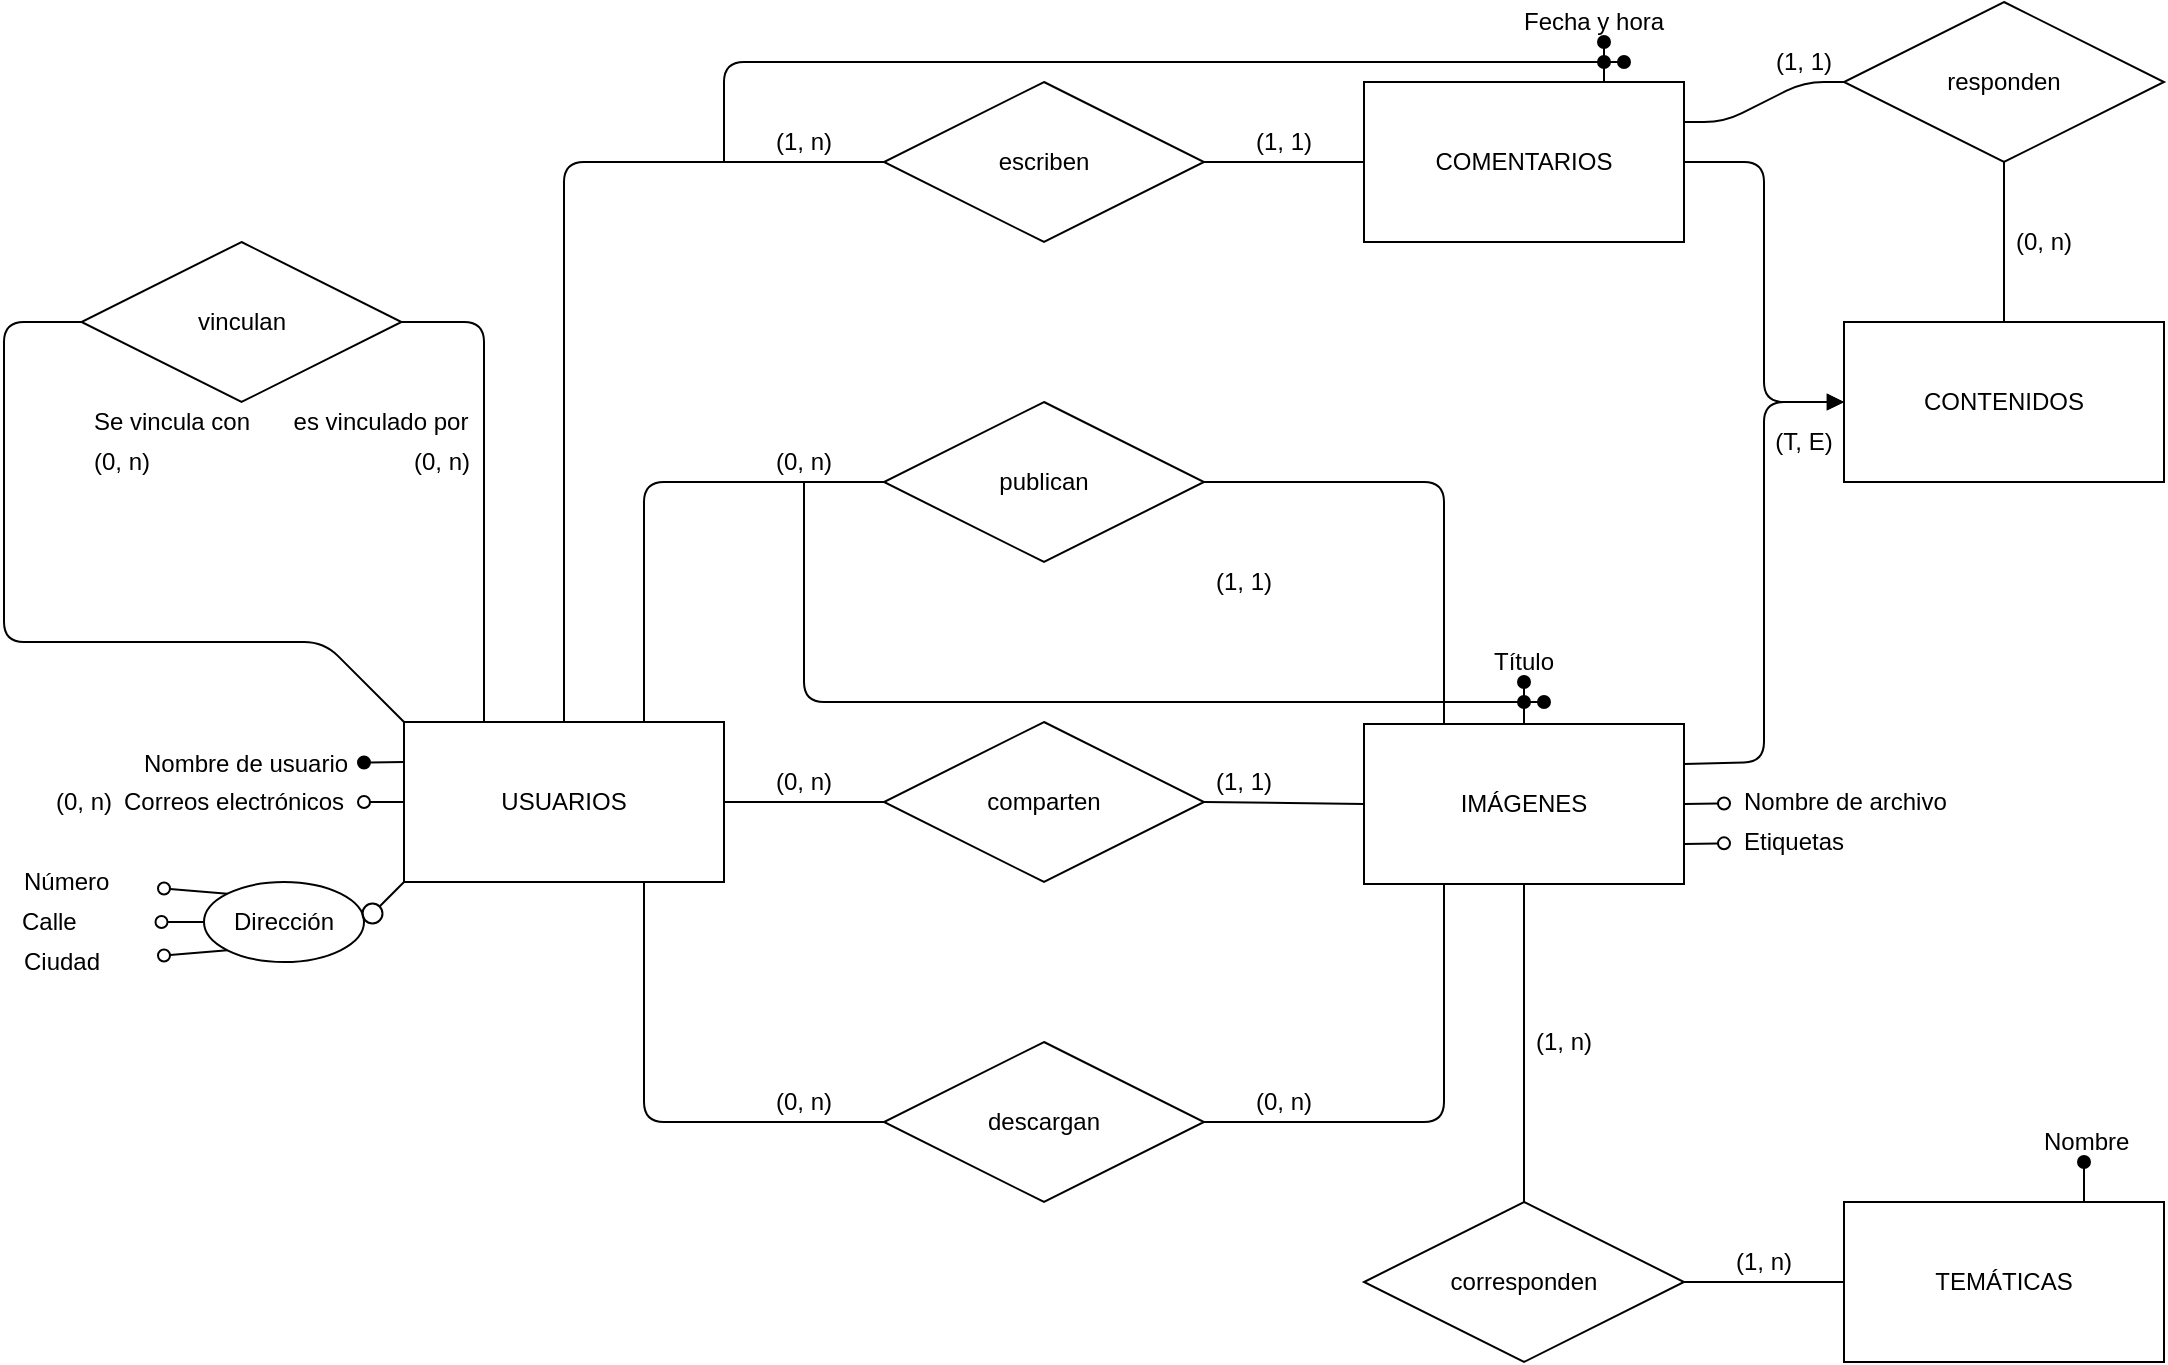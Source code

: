 <mxfile>
    <diagram id="EJRo2XQIPTbqcLN8qfdE" name="Página-1">
        <mxGraphModel dx="933" dy="-301" grid="1" gridSize="10" guides="1" tooltips="1" connect="1" arrows="1" fold="1" page="1" pageScale="1" pageWidth="1169" pageHeight="827" math="0" shadow="0">
            <root>
                <mxCell id="0"/>
                <mxCell id="1" parent="0"/>
                <mxCell id="91" style="edgeStyle=none;html=1;exitX=0.75;exitY=0;exitDx=0;exitDy=0;entryX=0;entryY=0.5;entryDx=0;entryDy=0;endArrow=none;endFill=0;" parent="1" source="63" target="68" edge="1">
                    <mxGeometry relative="1" as="geometry">
                        <Array as="points">
                            <mxPoint x="360" y="1120"/>
                        </Array>
                    </mxGeometry>
                </mxCell>
                <mxCell id="92" style="edgeStyle=none;html=1;exitX=1;exitY=0.5;exitDx=0;exitDy=0;entryX=0;entryY=0.5;entryDx=0;entryDy=0;endArrow=none;endFill=0;" parent="1" source="63" target="79" edge="1">
                    <mxGeometry relative="1" as="geometry"/>
                </mxCell>
                <mxCell id="93" style="edgeStyle=none;html=1;exitX=0.75;exitY=1;exitDx=0;exitDy=0;entryX=0;entryY=0.5;entryDx=0;entryDy=0;endArrow=none;endFill=0;" parent="1" source="63" target="83" edge="1">
                    <mxGeometry relative="1" as="geometry">
                        <Array as="points">
                            <mxPoint x="360" y="1440"/>
                        </Array>
                    </mxGeometry>
                </mxCell>
                <mxCell id="108" style="edgeStyle=none;html=1;exitX=0.5;exitY=0;exitDx=0;exitDy=0;endArrow=none;endFill=0;entryX=0;entryY=0.5;entryDx=0;entryDy=0;" parent="1" source="63" target="81" edge="1">
                    <mxGeometry relative="1" as="geometry">
                        <mxPoint x="357.22" y="1684.553" as="targetPoint"/>
                        <Array as="points">
                            <mxPoint x="320" y="960"/>
                        </Array>
                    </mxGeometry>
                </mxCell>
                <mxCell id="111" style="edgeStyle=none;html=1;entryX=1;entryY=0.5;entryDx=0;entryDy=0;endArrow=none;endFill=0;exitX=0.25;exitY=0;exitDx=0;exitDy=0;" parent="1" source="63" target="85" edge="1">
                    <mxGeometry relative="1" as="geometry">
                        <Array as="points">
                            <mxPoint x="280" y="1040"/>
                        </Array>
                    </mxGeometry>
                </mxCell>
                <mxCell id="63" value="USUARIOS" style="rounded=0;whiteSpace=wrap;html=1;" parent="1" vertex="1">
                    <mxGeometry x="240" y="1240" width="160" height="80" as="geometry"/>
                </mxCell>
                <mxCell id="101" style="edgeStyle=none;html=1;exitX=1;exitY=0.25;exitDx=0;exitDy=0;entryX=0;entryY=0.5;entryDx=0;entryDy=0;endArrow=none;endFill=0;" parent="1" source="66" target="77" edge="1">
                    <mxGeometry relative="1" as="geometry">
                        <Array as="points">
                            <mxPoint x="900" y="940"/>
                            <mxPoint x="940" y="920"/>
                        </Array>
                    </mxGeometry>
                </mxCell>
                <mxCell id="110" style="edgeStyle=none;html=1;entryX=0;entryY=0.5;entryDx=0;entryDy=0;endArrow=block;endFill=1;exitX=1;exitY=0.5;exitDx=0;exitDy=0;" parent="1" source="66" target="69" edge="1">
                    <mxGeometry relative="1" as="geometry">
                        <Array as="points">
                            <mxPoint x="920" y="960"/>
                            <mxPoint x="920" y="1080"/>
                        </Array>
                    </mxGeometry>
                </mxCell>
                <mxCell id="178" style="edgeStyle=none;html=1;exitX=0.75;exitY=0;exitDx=0;exitDy=0;entryX=0.5;entryY=1;entryDx=0;entryDy=0;endArrow=oval;endFill=1;" parent="1" source="66" target="175" edge="1">
                    <mxGeometry relative="1" as="geometry"/>
                </mxCell>
                <mxCell id="66" value="COMENTARIOS" style="rounded=0;whiteSpace=wrap;html=1;" parent="1" vertex="1">
                    <mxGeometry x="720" y="920" width="160" height="80" as="geometry"/>
                </mxCell>
                <mxCell id="143" style="edgeStyle=none;html=1;exitX=1;exitY=0.5;exitDx=0;exitDy=0;entryX=0.25;entryY=0;entryDx=0;entryDy=0;endArrow=none;endFill=0;" parent="1" source="68" target="73" edge="1">
                    <mxGeometry relative="1" as="geometry">
                        <mxPoint x="720" y="1180" as="targetPoint"/>
                        <Array as="points">
                            <mxPoint x="760" y="1120"/>
                        </Array>
                    </mxGeometry>
                </mxCell>
                <mxCell id="68" value="publican" style="rhombus;whiteSpace=wrap;html=1;" parent="1" vertex="1">
                    <mxGeometry x="480" y="1080" width="160" height="80" as="geometry"/>
                </mxCell>
                <mxCell id="69" value="CONTENIDOS" style="rounded=0;whiteSpace=wrap;html=1;" parent="1" vertex="1">
                    <mxGeometry x="960" y="1040" width="160" height="80" as="geometry"/>
                </mxCell>
                <mxCell id="102" style="edgeStyle=none;html=1;exitX=0.5;exitY=1;exitDx=0;exitDy=0;entryX=0.5;entryY=0;entryDx=0;entryDy=0;endArrow=none;endFill=0;" parent="1" source="77" target="69" edge="1">
                    <mxGeometry relative="1" as="geometry"/>
                </mxCell>
                <mxCell id="77" value="responden" style="rhombus;whiteSpace=wrap;html=1;" parent="1" vertex="1">
                    <mxGeometry x="960" y="880" width="160" height="80" as="geometry"/>
                </mxCell>
                <mxCell id="142" style="edgeStyle=none;html=1;exitX=1;exitY=0.5;exitDx=0;exitDy=0;entryX=0;entryY=0.5;entryDx=0;entryDy=0;endArrow=none;endFill=0;" parent="1" source="79" target="73" edge="1">
                    <mxGeometry relative="1" as="geometry">
                        <mxPoint x="720" y="1220" as="targetPoint"/>
                    </mxGeometry>
                </mxCell>
                <mxCell id="79" value="comparten" style="rhombus;whiteSpace=wrap;html=1;" parent="1" vertex="1">
                    <mxGeometry x="480" y="1240" width="160" height="80" as="geometry"/>
                </mxCell>
                <mxCell id="109" value="" style="edgeStyle=none;html=1;endArrow=none;endFill=0;" parent="1" source="81" target="66" edge="1">
                    <mxGeometry relative="1" as="geometry"/>
                </mxCell>
                <mxCell id="81" value="escriben" style="rhombus;whiteSpace=wrap;html=1;" parent="1" vertex="1">
                    <mxGeometry x="480" y="920" width="160" height="80" as="geometry"/>
                </mxCell>
                <mxCell id="96" style="edgeStyle=none;html=1;exitX=1;exitY=0.5;exitDx=0;exitDy=0;entryX=0.25;entryY=1;entryDx=0;entryDy=0;endArrow=none;endFill=0;" parent="1" source="83" target="73" edge="1">
                    <mxGeometry relative="1" as="geometry">
                        <Array as="points">
                            <mxPoint x="760" y="1440"/>
                        </Array>
                    </mxGeometry>
                </mxCell>
                <mxCell id="83" value="descargan" style="rhombus;whiteSpace=wrap;html=1;" parent="1" vertex="1">
                    <mxGeometry x="480" y="1400" width="160" height="80" as="geometry"/>
                </mxCell>
                <mxCell id="112" style="edgeStyle=none;html=1;exitX=0;exitY=0.5;exitDx=0;exitDy=0;entryX=0;entryY=0;entryDx=0;entryDy=0;endArrow=none;endFill=0;" parent="1" source="85" target="63" edge="1">
                    <mxGeometry relative="1" as="geometry">
                        <Array as="points">
                            <mxPoint x="40" y="1040"/>
                            <mxPoint x="40" y="1200"/>
                            <mxPoint x="200" y="1200"/>
                        </Array>
                    </mxGeometry>
                </mxCell>
                <mxCell id="85" value="vinculan" style="rhombus;whiteSpace=wrap;html=1;" parent="1" vertex="1">
                    <mxGeometry x="78.75" y="1000" width="160" height="80" as="geometry"/>
                </mxCell>
                <mxCell id="99" value="" style="edgeStyle=none;html=1;endArrow=none;endFill=0;" parent="1" source="86" target="88" edge="1">
                    <mxGeometry relative="1" as="geometry"/>
                </mxCell>
                <mxCell id="86" value="TEMÁTICAS" style="rounded=0;whiteSpace=wrap;html=1;" parent="1" vertex="1">
                    <mxGeometry x="960" y="1480" width="160" height="80" as="geometry"/>
                </mxCell>
                <mxCell id="98" value="" style="edgeStyle=none;html=1;endArrow=none;endFill=0;" parent="1" source="88" target="73" edge="1">
                    <mxGeometry relative="1" as="geometry"/>
                </mxCell>
                <mxCell id="88" value="corresponden" style="rhombus;whiteSpace=wrap;html=1;" parent="1" vertex="1">
                    <mxGeometry x="720" y="1480" width="160" height="80" as="geometry"/>
                </mxCell>
                <mxCell id="97" style="edgeStyle=none;html=1;exitX=1;exitY=0.25;exitDx=0;exitDy=0;entryX=0;entryY=0.5;entryDx=0;entryDy=0;endArrow=block;endFill=1;" parent="1" source="73" target="69" edge="1">
                    <mxGeometry relative="1" as="geometry">
                        <mxPoint x="880" y="1180" as="sourcePoint"/>
                        <Array as="points">
                            <mxPoint x="920" y="1260"/>
                            <mxPoint x="920" y="1080"/>
                        </Array>
                    </mxGeometry>
                </mxCell>
                <mxCell id="73" value="IMÁGENES" style="rounded=0;whiteSpace=wrap;html=1;" parent="1" vertex="1">
                    <mxGeometry x="720" y="1241" width="160" height="80" as="geometry"/>
                </mxCell>
                <mxCell id="113" value="(1, 1)" style="text;html=1;strokeColor=none;fillColor=none;align=center;verticalAlign=middle;whiteSpace=wrap;rounded=0;labelBackgroundColor=none;fontSize=12;" parent="1" vertex="1">
                    <mxGeometry x="660" y="940" width="40" height="20" as="geometry"/>
                </mxCell>
                <mxCell id="114" value="(1, n)" style="text;html=1;strokeColor=none;fillColor=none;align=center;verticalAlign=middle;whiteSpace=wrap;rounded=0;labelBackgroundColor=none;fontSize=12;" parent="1" vertex="1">
                    <mxGeometry x="420" y="940" width="40" height="20" as="geometry"/>
                </mxCell>
                <mxCell id="119" value="(0, n)" style="text;html=1;strokeColor=none;fillColor=none;align=center;verticalAlign=middle;whiteSpace=wrap;rounded=0;labelBackgroundColor=none;fontSize=12;" parent="1" vertex="1">
                    <mxGeometry x="660" y="1420" width="40" height="20" as="geometry"/>
                </mxCell>
                <mxCell id="120" value="(0, n)" style="text;html=1;strokeColor=none;fillColor=none;align=center;verticalAlign=middle;whiteSpace=wrap;rounded=0;labelBackgroundColor=none;fontSize=12;" parent="1" vertex="1">
                    <mxGeometry x="420" y="1420" width="40" height="20" as="geometry"/>
                </mxCell>
                <mxCell id="124" value="(0, n)" style="text;html=1;strokeColor=none;fillColor=none;align=center;verticalAlign=middle;whiteSpace=wrap;rounded=0;labelBackgroundColor=none;fontSize=12;" parent="1" vertex="1">
                    <mxGeometry x="420" y="1260" width="40" height="20" as="geometry"/>
                </mxCell>
                <mxCell id="125" value="(0, n)" style="text;html=1;strokeColor=none;fillColor=none;align=center;verticalAlign=middle;whiteSpace=wrap;rounded=0;labelBackgroundColor=none;fontSize=12;" parent="1" vertex="1">
                    <mxGeometry x="420" y="1100" width="40" height="20" as="geometry"/>
                </mxCell>
                <mxCell id="130" value="(0, n)" style="text;html=1;strokeColor=none;fillColor=none;align=center;verticalAlign=middle;whiteSpace=wrap;rounded=0;labelBackgroundColor=none;fontSize=12;" parent="1" vertex="1">
                    <mxGeometry x="78.75" y="1100" width="40" height="20" as="geometry"/>
                </mxCell>
                <mxCell id="133" value="Se vincula con" style="text;html=1;strokeColor=none;fillColor=none;align=center;verticalAlign=middle;whiteSpace=wrap;rounded=0;labelBackgroundColor=none;" parent="1" vertex="1">
                    <mxGeometry x="78.75" y="1080" width="90" height="20" as="geometry"/>
                </mxCell>
                <mxCell id="134" value="es vinculado por" style="text;html=1;strokeColor=none;fillColor=none;align=center;verticalAlign=middle;whiteSpace=wrap;rounded=0;labelBackgroundColor=none;" parent="1" vertex="1">
                    <mxGeometry x="177.5" y="1080" width="101.25" height="20" as="geometry"/>
                </mxCell>
                <mxCell id="135" value="(0, n)" style="text;html=1;strokeColor=none;fillColor=none;align=center;verticalAlign=middle;whiteSpace=wrap;rounded=0;labelBackgroundColor=none;fontSize=12;" parent="1" vertex="1">
                    <mxGeometry x="238.75" y="1100" width="40" height="20" as="geometry"/>
                </mxCell>
                <mxCell id="136" value="(1, n)" style="text;html=1;strokeColor=none;fillColor=none;align=center;verticalAlign=middle;whiteSpace=wrap;rounded=0;labelBackgroundColor=none;fontSize=12;" parent="1" vertex="1">
                    <mxGeometry x="800" y="1390" width="40" height="20" as="geometry"/>
                </mxCell>
                <mxCell id="137" value="(1, n)" style="text;html=1;strokeColor=none;fillColor=none;align=center;verticalAlign=middle;whiteSpace=wrap;rounded=0;labelBackgroundColor=none;fontSize=12;" parent="1" vertex="1">
                    <mxGeometry x="900" y="1500" width="40" height="20" as="geometry"/>
                </mxCell>
                <mxCell id="138" value="(T, E)" style="text;html=1;strokeColor=none;fillColor=none;align=center;verticalAlign=middle;whiteSpace=wrap;rounded=0;labelBackgroundColor=none;fontSize=12;fontFamily=Helvetica;" parent="1" vertex="1">
                    <mxGeometry x="920" y="1090" width="40" height="20" as="geometry"/>
                </mxCell>
                <mxCell id="140" value="(1, 1)" style="text;html=1;strokeColor=none;fillColor=none;align=center;verticalAlign=middle;whiteSpace=wrap;rounded=0;labelBackgroundColor=none;fontSize=12;" parent="1" vertex="1">
                    <mxGeometry x="920" y="900" width="40" height="20" as="geometry"/>
                </mxCell>
                <mxCell id="144" value="(1, 1)" style="text;html=1;strokeColor=none;fillColor=none;align=center;verticalAlign=middle;whiteSpace=wrap;rounded=0;labelBackgroundColor=none;fontSize=12;" parent="1" vertex="1">
                    <mxGeometry x="640" y="1160" width="40" height="20" as="geometry"/>
                </mxCell>
                <mxCell id="145" value="(1, 1)" style="text;html=1;strokeColor=none;fillColor=none;align=center;verticalAlign=middle;whiteSpace=wrap;rounded=0;labelBackgroundColor=none;fontSize=12;" parent="1" vertex="1">
                    <mxGeometry x="640" y="1260" width="40" height="20" as="geometry"/>
                </mxCell>
                <mxCell id="149" style="html=1;labelBorderColor=none;strokeWidth=1;endArrow=oval;endFill=1;endSize=6;targetPerimeterSpacing=0;align=left;exitX=0;exitY=0.25;exitDx=0;exitDy=0;" parent="1" source="63" target="150" edge="1">
                    <mxGeometry relative="1" as="geometry">
                        <mxPoint x="70" y="1241" as="sourcePoint"/>
                    </mxGeometry>
                </mxCell>
                <mxCell id="150" value="Nombre de usuario" style="text;html=1;strokeColor=none;fillColor=none;align=left;verticalAlign=middle;whiteSpace=wrap;rounded=0;container=0;spacingLeft=8;" parent="1" vertex="1">
                    <mxGeometry x="100" y="1251" width="120" height="20" as="geometry"/>
                </mxCell>
                <mxCell id="152" style="html=1;labelBorderColor=none;strokeWidth=1;endArrow=oval;endFill=0;endSize=6;targetPerimeterSpacing=0;align=left;exitX=0;exitY=0.5;exitDx=0;exitDy=0;" parent="1" source="63" target="153" edge="1">
                    <mxGeometry relative="1" as="geometry">
                        <mxPoint x="100" y="1290" as="sourcePoint"/>
                    </mxGeometry>
                </mxCell>
                <mxCell id="153" value="Correos electrónicos" style="text;html=1;strokeColor=none;fillColor=none;align=left;verticalAlign=middle;whiteSpace=wrap;rounded=0;container=0;spacingLeft=8;" parent="1" vertex="1">
                    <mxGeometry x="90" y="1270" width="130" height="20" as="geometry"/>
                </mxCell>
                <mxCell id="154" value="Dirección" style="ellipse;whiteSpace=wrap;html=1;container=0;" parent="1" vertex="1">
                    <mxGeometry x="140" y="1320" width="80" height="40" as="geometry"/>
                </mxCell>
                <mxCell id="155" style="html=1;labelBorderColor=none;strokeWidth=1;endArrow=circle;endFill=0;endSize=4;targetPerimeterSpacing=0;metaEdit=0;entryX=1;entryY=0.5;entryDx=0;entryDy=0;elbow=vertical;startSize=4;exitX=0;exitY=1;exitDx=0;exitDy=0;" parent="1" source="63" target="154" edge="1">
                    <mxGeometry relative="1" as="geometry">
                        <mxPoint x="110" y="1360" as="sourcePoint"/>
                        <mxPoint x="131.635" y="1370" as="targetPoint"/>
                    </mxGeometry>
                </mxCell>
                <mxCell id="156" value="(0, n)" style="text;html=1;strokeColor=none;fillColor=none;align=center;verticalAlign=middle;whiteSpace=wrap;rounded=0;labelBackgroundColor=none;fontSize=12;" parent="1" vertex="1">
                    <mxGeometry x="60" y="1270" width="40" height="20" as="geometry"/>
                </mxCell>
                <mxCell id="157" style="html=1;labelBorderColor=none;strokeWidth=1;endArrow=oval;endFill=0;endSize=6;targetPerimeterSpacing=0;align=left;exitX=0;exitY=0;exitDx=0;exitDy=0;" parent="1" source="154" target="158" edge="1">
                    <mxGeometry relative="1" as="geometry">
                        <mxPoint x="140" y="1320" as="sourcePoint"/>
                    </mxGeometry>
                </mxCell>
                <mxCell id="158" value="Número" style="text;html=1;strokeColor=none;fillColor=none;align=left;verticalAlign=middle;whiteSpace=wrap;rounded=0;container=0;spacingLeft=8;" parent="1" vertex="1">
                    <mxGeometry x="40" y="1310" width="80" height="20" as="geometry"/>
                </mxCell>
                <mxCell id="159" style="html=1;labelBorderColor=none;strokeWidth=1;endArrow=oval;endFill=0;endSize=6;targetPerimeterSpacing=0;align=left;exitX=0;exitY=0.5;exitDx=0;exitDy=0;" parent="1" source="154" target="160" edge="1">
                    <mxGeometry relative="1" as="geometry">
                        <mxPoint x="29" y="1390" as="sourcePoint"/>
                    </mxGeometry>
                </mxCell>
                <mxCell id="160" value="Calle" style="text;html=1;strokeColor=none;fillColor=none;align=left;verticalAlign=middle;whiteSpace=wrap;rounded=0;container=0;spacingLeft=8;" parent="1" vertex="1">
                    <mxGeometry x="38.75" y="1330" width="80" height="20" as="geometry"/>
                </mxCell>
                <mxCell id="161" style="html=1;labelBorderColor=none;strokeWidth=1;endArrow=oval;endFill=0;endSize=6;targetPerimeterSpacing=0;align=left;exitX=0;exitY=1;exitDx=0;exitDy=0;" parent="1" source="154" target="162" edge="1">
                    <mxGeometry relative="1" as="geometry">
                        <mxPoint x="60" y="1490" as="sourcePoint"/>
                    </mxGeometry>
                </mxCell>
                <mxCell id="162" value="Ciudad" style="text;html=1;strokeColor=none;fillColor=none;align=left;verticalAlign=middle;whiteSpace=wrap;rounded=0;container=0;spacingLeft=8;" parent="1" vertex="1">
                    <mxGeometry x="40" y="1350" width="80" height="20" as="geometry"/>
                </mxCell>
                <mxCell id="165" style="html=1;labelBorderColor=none;strokeWidth=1;endArrow=oval;endFill=0;endSize=6;targetPerimeterSpacing=0;align=left;exitX=1;exitY=0.25;exitDx=0;exitDy=0;" parent="1" target="166" edge="1">
                    <mxGeometry relative="1" as="geometry">
                        <mxPoint x="880" y="1281" as="sourcePoint"/>
                    </mxGeometry>
                </mxCell>
                <mxCell id="166" value="Nombre de archivo" style="text;html=1;strokeColor=none;fillColor=none;align=left;verticalAlign=middle;whiteSpace=wrap;rounded=0;container=0;spacingLeft=8;" parent="1" vertex="1">
                    <mxGeometry x="900" y="1270" width="120" height="20" as="geometry"/>
                </mxCell>
                <mxCell id="167" style="html=1;labelBorderColor=none;strokeWidth=1;endArrow=oval;endFill=1;endSize=6;targetPerimeterSpacing=0;align=left;exitX=0.5;exitY=0;exitDx=0;exitDy=0;" parent="1" source="73" target="168" edge="1">
                    <mxGeometry relative="1" as="geometry">
                        <mxPoint x="910" y="1270" as="sourcePoint"/>
                    </mxGeometry>
                </mxCell>
                <mxCell id="168" value="Título" style="text;html=1;strokeColor=none;fillColor=none;align=left;verticalAlign=middle;whiteSpace=wrap;rounded=0;container=0;spacingLeft=8;" parent="1" vertex="1">
                    <mxGeometry x="775" y="1200" width="50" height="20" as="geometry"/>
                </mxCell>
                <mxCell id="172" style="html=1;labelBorderColor=none;strokeWidth=1;endArrow=oval;endFill=0;endSize=6;targetPerimeterSpacing=0;align=left;exitX=1;exitY=0.75;exitDx=0;exitDy=0;" parent="1" source="73" target="173" edge="1">
                    <mxGeometry relative="1" as="geometry">
                        <mxPoint x="900" y="1320" as="sourcePoint"/>
                    </mxGeometry>
                </mxCell>
                <mxCell id="173" value="Etiquetas" style="text;html=1;strokeColor=none;fillColor=none;align=left;verticalAlign=middle;whiteSpace=wrap;rounded=0;container=0;spacingLeft=8;" parent="1" vertex="1">
                    <mxGeometry x="900" y="1290" width="80" height="20" as="geometry"/>
                </mxCell>
                <mxCell id="175" value="Fecha y hora" style="text;html=1;strokeColor=none;fillColor=none;align=left;verticalAlign=middle;whiteSpace=wrap;rounded=0;container=0;spacingLeft=8;" parent="1" vertex="1">
                    <mxGeometry x="790" y="880" width="100" height="20" as="geometry"/>
                </mxCell>
                <mxCell id="176" style="html=1;labelBorderColor=none;strokeWidth=1;endArrow=oval;endFill=1;endSize=6;targetPerimeterSpacing=0;align=left;exitX=0.75;exitY=0;exitDx=0;exitDy=0;" parent="1" source="86" target="177" edge="1">
                    <mxGeometry relative="1" as="geometry">
                        <mxPoint x="970" y="1340" as="sourcePoint"/>
                    </mxGeometry>
                </mxCell>
                <mxCell id="177" value="Nombre" style="text;html=1;strokeColor=none;fillColor=none;align=left;verticalAlign=middle;whiteSpace=wrap;rounded=0;container=0;spacingLeft=8;" parent="1" vertex="1">
                    <mxGeometry x="1050" y="1440" width="60" height="20" as="geometry"/>
                </mxCell>
                <mxCell id="179" style="html=1;labelBorderColor=none;strokeWidth=1;endArrow=oval;endFill=1;endSize=6;targetPerimeterSpacing=0;align=left;fontSize=12;" parent="1" edge="1">
                    <mxGeometry relative="1" as="geometry">
                        <mxPoint x="400" y="960" as="sourcePoint"/>
                        <mxPoint x="840" y="910" as="targetPoint"/>
                        <Array as="points">
                            <mxPoint x="400" y="910"/>
                        </Array>
                    </mxGeometry>
                </mxCell>
                <mxCell id="180" style="html=1;labelBorderColor=none;strokeWidth=1;endArrow=oval;endFill=1;endSize=6;targetPerimeterSpacing=0;align=left;fontSize=12;" parent="1" edge="1">
                    <mxGeometry relative="1" as="geometry">
                        <mxPoint x="840" y="910" as="sourcePoint"/>
                        <mxPoint x="850" y="910" as="targetPoint"/>
                    </mxGeometry>
                </mxCell>
                <mxCell id="184" style="html=1;labelBorderColor=none;strokeWidth=1;endArrow=oval;endFill=1;endSize=6;targetPerimeterSpacing=0;align=left;" parent="1" edge="1">
                    <mxGeometry relative="1" as="geometry">
                        <mxPoint x="440" y="1120" as="sourcePoint"/>
                        <mxPoint x="800" y="1230" as="targetPoint"/>
                        <Array as="points">
                            <mxPoint x="440" y="1230"/>
                        </Array>
                    </mxGeometry>
                </mxCell>
                <mxCell id="186" style="html=1;labelBorderColor=none;strokeWidth=1;endArrow=oval;endFill=1;endSize=6;targetPerimeterSpacing=0;align=left;fontSize=12;" parent="1" edge="1">
                    <mxGeometry relative="1" as="geometry">
                        <mxPoint x="790" y="1230" as="sourcePoint"/>
                        <mxPoint x="810" y="1230" as="targetPoint"/>
                    </mxGeometry>
                </mxCell>
                <mxCell id="189" value="(0, n)" style="text;html=1;strokeColor=none;fillColor=none;align=center;verticalAlign=middle;whiteSpace=wrap;rounded=0;labelBackgroundColor=none;fontSize=12;" vertex="1" parent="1">
                    <mxGeometry x="1040" y="990" width="40" height="20" as="geometry"/>
                </mxCell>
            </root>
        </mxGraphModel>
    </diagram>
</mxfile>